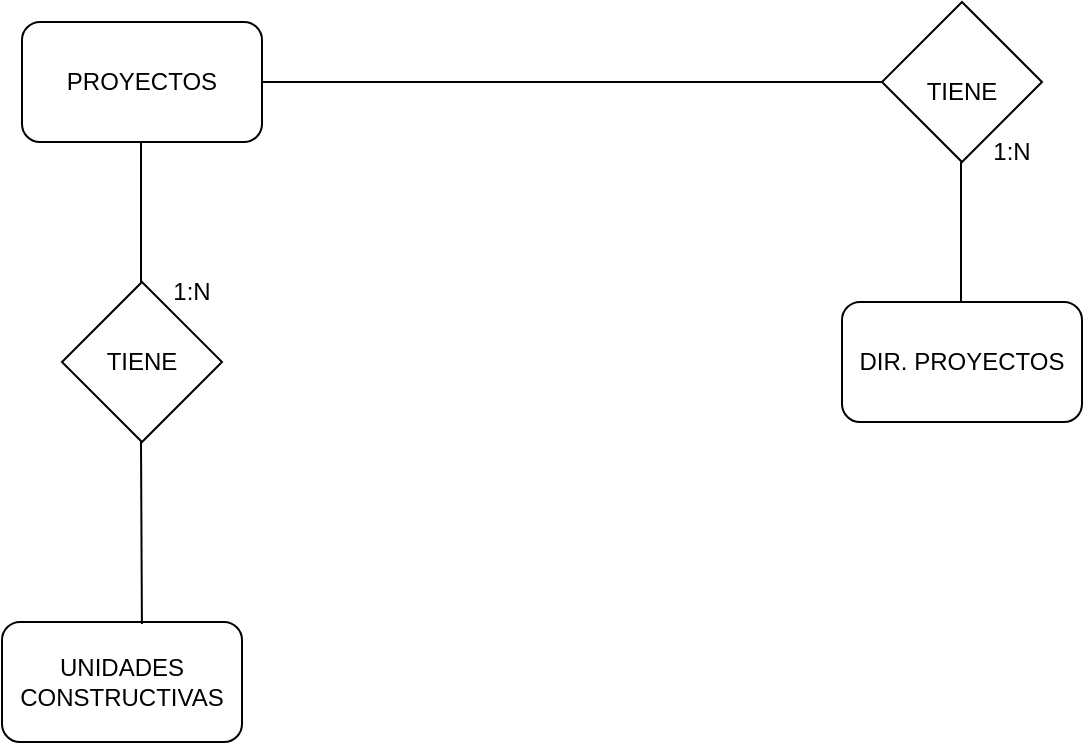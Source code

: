 <mxfile>
    <diagram id="PYZOtliMWPsRNnEvjAsL" name="Page-1">
        <mxGraphModel dx="591" dy="480" grid="1" gridSize="10" guides="1" tooltips="1" connect="1" arrows="1" fold="1" page="1" pageScale="1" pageWidth="850" pageHeight="1100" math="0" shadow="0">
            <root>
                <mxCell id="0"/>
                <mxCell id="1" parent="0"/>
                <mxCell id="2" value="" style="rounded=1;whiteSpace=wrap;html=1;" vertex="1" parent="1">
                    <mxGeometry x="60" y="50" width="120" height="60" as="geometry"/>
                </mxCell>
                <mxCell id="3" value="" style="rounded=1;whiteSpace=wrap;html=1;" vertex="1" parent="1">
                    <mxGeometry x="470" y="190" width="120" height="60" as="geometry"/>
                </mxCell>
                <mxCell id="4" value="" style="rounded=1;whiteSpace=wrap;html=1;" vertex="1" parent="1">
                    <mxGeometry x="50" y="350" width="120" height="60" as="geometry"/>
                </mxCell>
                <mxCell id="5" value="PROYECTOS" style="text;html=1;strokeColor=none;fillColor=none;align=center;verticalAlign=middle;whiteSpace=wrap;rounded=0;" vertex="1" parent="1">
                    <mxGeometry x="60" y="65" width="120" height="30" as="geometry"/>
                </mxCell>
                <mxCell id="7" value="UNIDADES CONSTRUCTIVAS" style="text;html=1;strokeColor=none;fillColor=none;align=center;verticalAlign=middle;whiteSpace=wrap;rounded=0;" vertex="1" parent="1">
                    <mxGeometry x="50" y="365" width="120" height="30" as="geometry"/>
                </mxCell>
                <mxCell id="8" value="DIR. PROYECTOS" style="text;html=1;strokeColor=none;fillColor=none;align=center;verticalAlign=middle;whiteSpace=wrap;rounded=0;" vertex="1" parent="1">
                    <mxGeometry x="470" y="205" width="120" height="30" as="geometry"/>
                </mxCell>
                <mxCell id="9" value="" style="endArrow=none;html=1;" edge="1" parent="1">
                    <mxGeometry width="50" height="50" relative="1" as="geometry">
                        <mxPoint x="119.5" y="180" as="sourcePoint"/>
                        <mxPoint x="119.5" y="110" as="targetPoint"/>
                    </mxGeometry>
                </mxCell>
                <mxCell id="10" value="" style="rhombus;whiteSpace=wrap;html=1;" vertex="1" parent="1">
                    <mxGeometry x="80" y="180" width="80" height="80" as="geometry"/>
                </mxCell>
                <mxCell id="11" value="TIENE" style="text;html=1;strokeColor=none;fillColor=none;align=center;verticalAlign=middle;whiteSpace=wrap;rounded=0;" vertex="1" parent="1">
                    <mxGeometry x="90" y="205" width="60" height="30" as="geometry"/>
                </mxCell>
                <mxCell id="12" value="" style="endArrow=none;html=1;exitX=0.583;exitY=0.017;exitDx=0;exitDy=0;exitPerimeter=0;" edge="1" parent="1" source="4">
                    <mxGeometry width="50" height="50" relative="1" as="geometry">
                        <mxPoint x="119.5" y="330" as="sourcePoint"/>
                        <mxPoint x="119.5" y="260" as="targetPoint"/>
                    </mxGeometry>
                </mxCell>
                <mxCell id="13" value="1:N" style="text;html=1;strokeColor=none;fillColor=none;align=center;verticalAlign=middle;whiteSpace=wrap;rounded=0;" vertex="1" parent="1">
                    <mxGeometry x="130" y="170" width="30" height="30" as="geometry"/>
                </mxCell>
                <mxCell id="14" value="" style="endArrow=none;html=1;" edge="1" parent="1">
                    <mxGeometry width="50" height="50" relative="1" as="geometry">
                        <mxPoint x="529.5" y="190" as="sourcePoint"/>
                        <mxPoint x="529.5" y="120" as="targetPoint"/>
                    </mxGeometry>
                </mxCell>
                <mxCell id="15" value="" style="rhombus;whiteSpace=wrap;html=1;" vertex="1" parent="1">
                    <mxGeometry x="490" y="40" width="80" height="80" as="geometry"/>
                </mxCell>
                <mxCell id="16" value="TIENE" style="text;html=1;strokeColor=none;fillColor=none;align=center;verticalAlign=middle;whiteSpace=wrap;rounded=0;" vertex="1" parent="1">
                    <mxGeometry x="500" y="70" width="60" height="30" as="geometry"/>
                </mxCell>
                <mxCell id="17" value="" style="endArrow=none;html=1;exitX=1;exitY=0.5;exitDx=0;exitDy=0;" edge="1" parent="1" source="5">
                    <mxGeometry width="50" height="50" relative="1" as="geometry">
                        <mxPoint x="440" y="130" as="sourcePoint"/>
                        <mxPoint x="490" y="80" as="targetPoint"/>
                    </mxGeometry>
                </mxCell>
                <mxCell id="18" value="1:N" style="text;html=1;strokeColor=none;fillColor=none;align=center;verticalAlign=middle;whiteSpace=wrap;rounded=0;" vertex="1" parent="1">
                    <mxGeometry x="540" y="100" width="30" height="30" as="geometry"/>
                </mxCell>
            </root>
        </mxGraphModel>
    </diagram>
</mxfile>